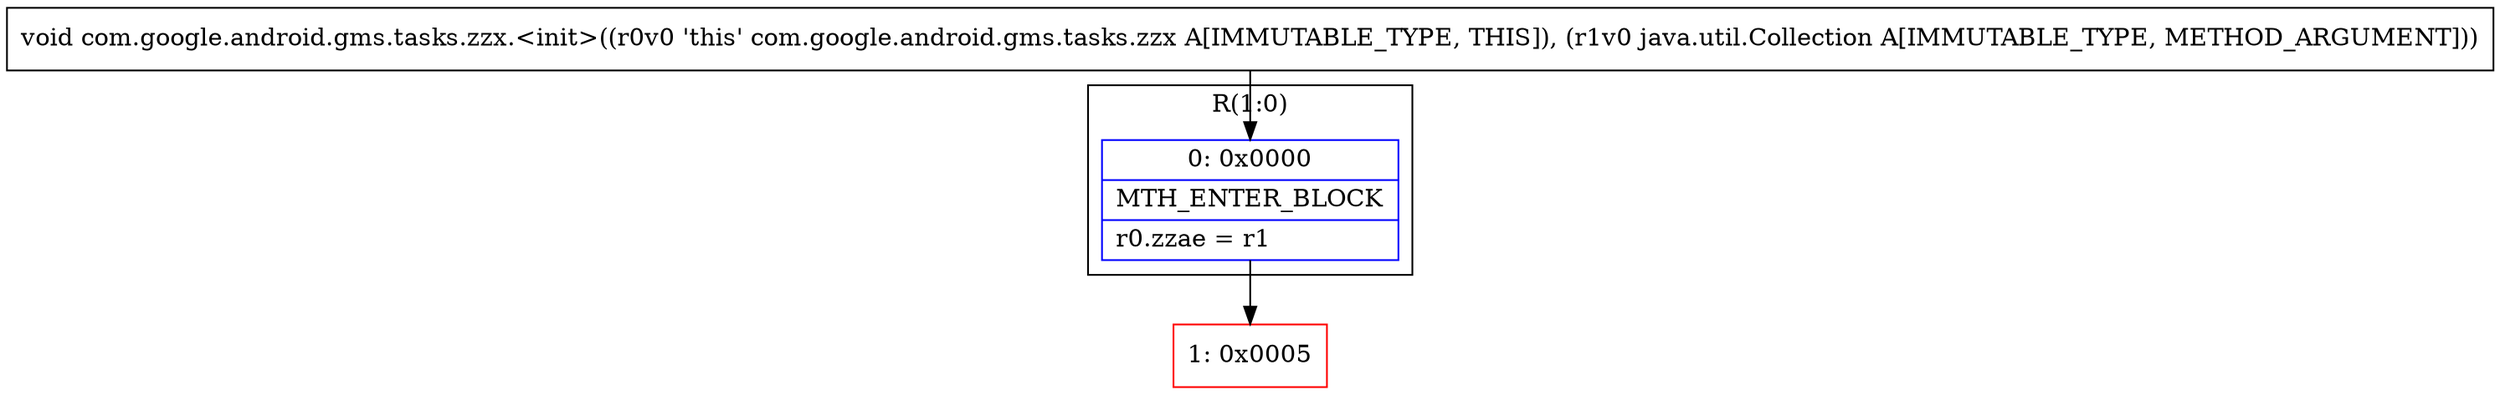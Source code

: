digraph "CFG forcom.google.android.gms.tasks.zzx.\<init\>(Ljava\/util\/Collection;)V" {
subgraph cluster_Region_296429656 {
label = "R(1:0)";
node [shape=record,color=blue];
Node_0 [shape=record,label="{0\:\ 0x0000|MTH_ENTER_BLOCK\l|r0.zzae = r1\l}"];
}
Node_1 [shape=record,color=red,label="{1\:\ 0x0005}"];
MethodNode[shape=record,label="{void com.google.android.gms.tasks.zzx.\<init\>((r0v0 'this' com.google.android.gms.tasks.zzx A[IMMUTABLE_TYPE, THIS]), (r1v0 java.util.Collection A[IMMUTABLE_TYPE, METHOD_ARGUMENT])) }"];
MethodNode -> Node_0;
Node_0 -> Node_1;
}

